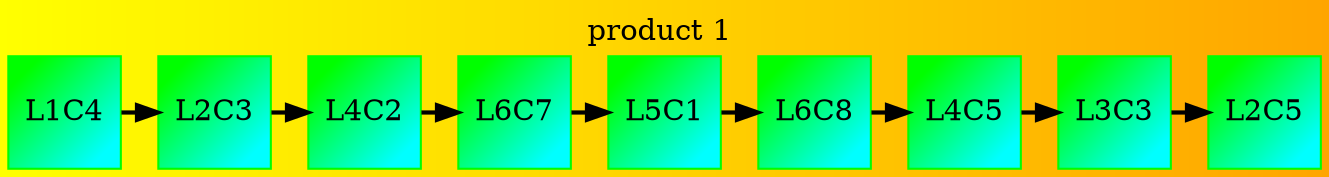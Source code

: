 
        digraph grid{	               
                layout=dot   
                fontcolor="black" 
                label=" product 1  " 
                labelloc = "t"
                bgcolor="yellow:orange"    
                
                
                edge [weight=1000 style=bold color=black]
                node[shape=square style="filled"  color="green:cyan" gradientangle="315"]
                


                rank=same{L1C4->L2C3->L4C2->L6C7->L5C1->L6C8->L4C5->L3C3->L2C5   }

            }